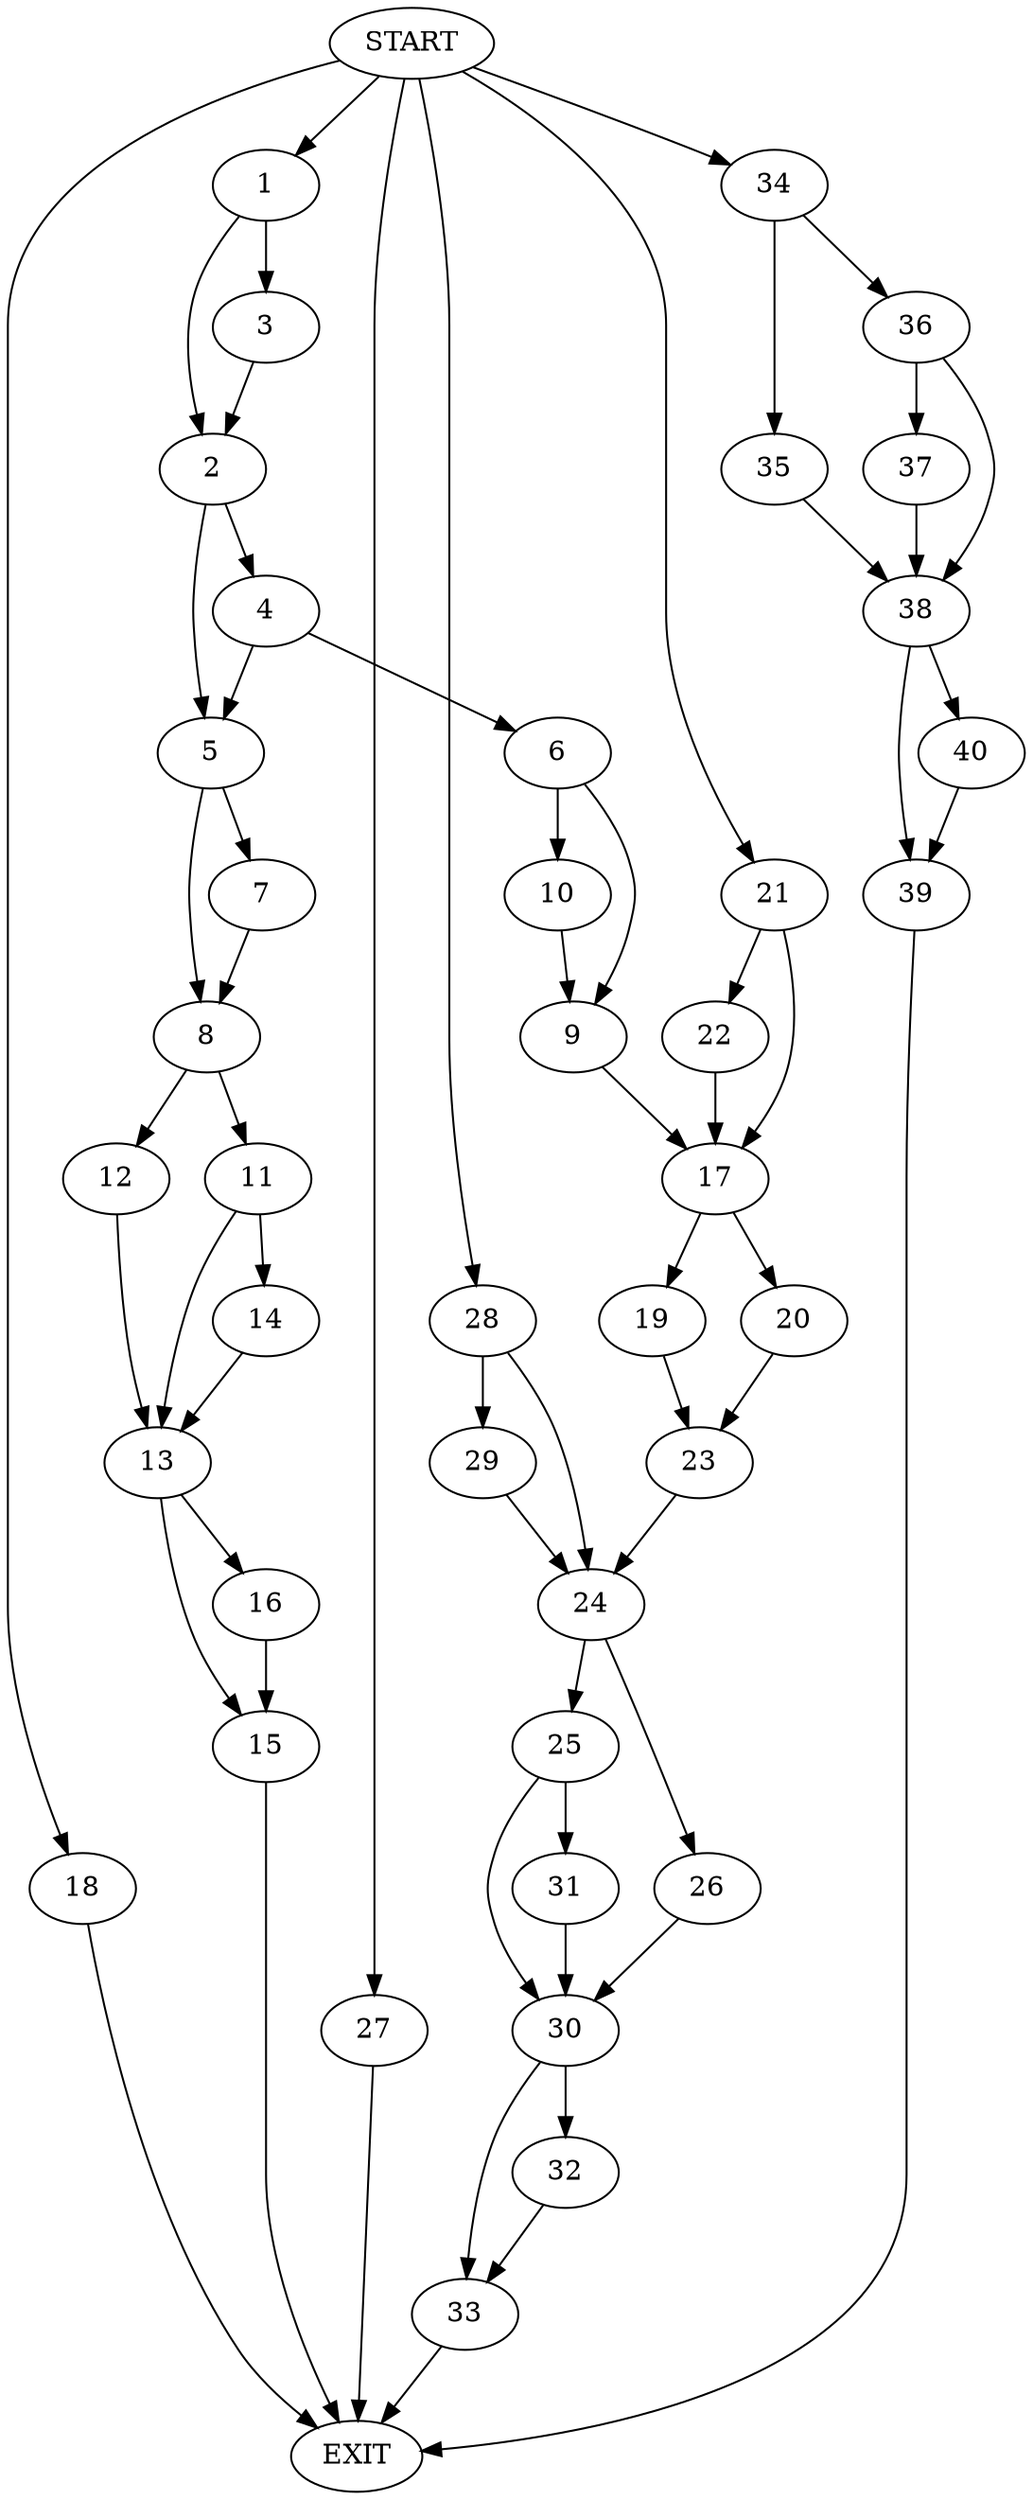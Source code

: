 digraph {
0 [label="START"]
41 [label="EXIT"]
0 -> 1
1 -> 2
1 -> 3
2 -> 4
2 -> 5
3 -> 2
4 -> 6
4 -> 5
5 -> 7
5 -> 8
6 -> 9
6 -> 10
8 -> 11
8 -> 12
7 -> 8
12 -> 13
11 -> 14
11 -> 13
13 -> 15
13 -> 16
14 -> 13
15 -> 41
16 -> 15
9 -> 17
10 -> 9
0 -> 18
18 -> 41
17 -> 19
17 -> 20
0 -> 21
21 -> 22
21 -> 17
22 -> 17
20 -> 23
19 -> 23
23 -> 24
24 -> 25
24 -> 26
0 -> 27
27 -> 41
0 -> 28
28 -> 29
28 -> 24
29 -> 24
25 -> 30
25 -> 31
26 -> 30
30 -> 32
30 -> 33
31 -> 30
33 -> 41
32 -> 33
0 -> 34
34 -> 35
34 -> 36
36 -> 37
36 -> 38
35 -> 38
38 -> 39
38 -> 40
37 -> 38
40 -> 39
39 -> 41
}
